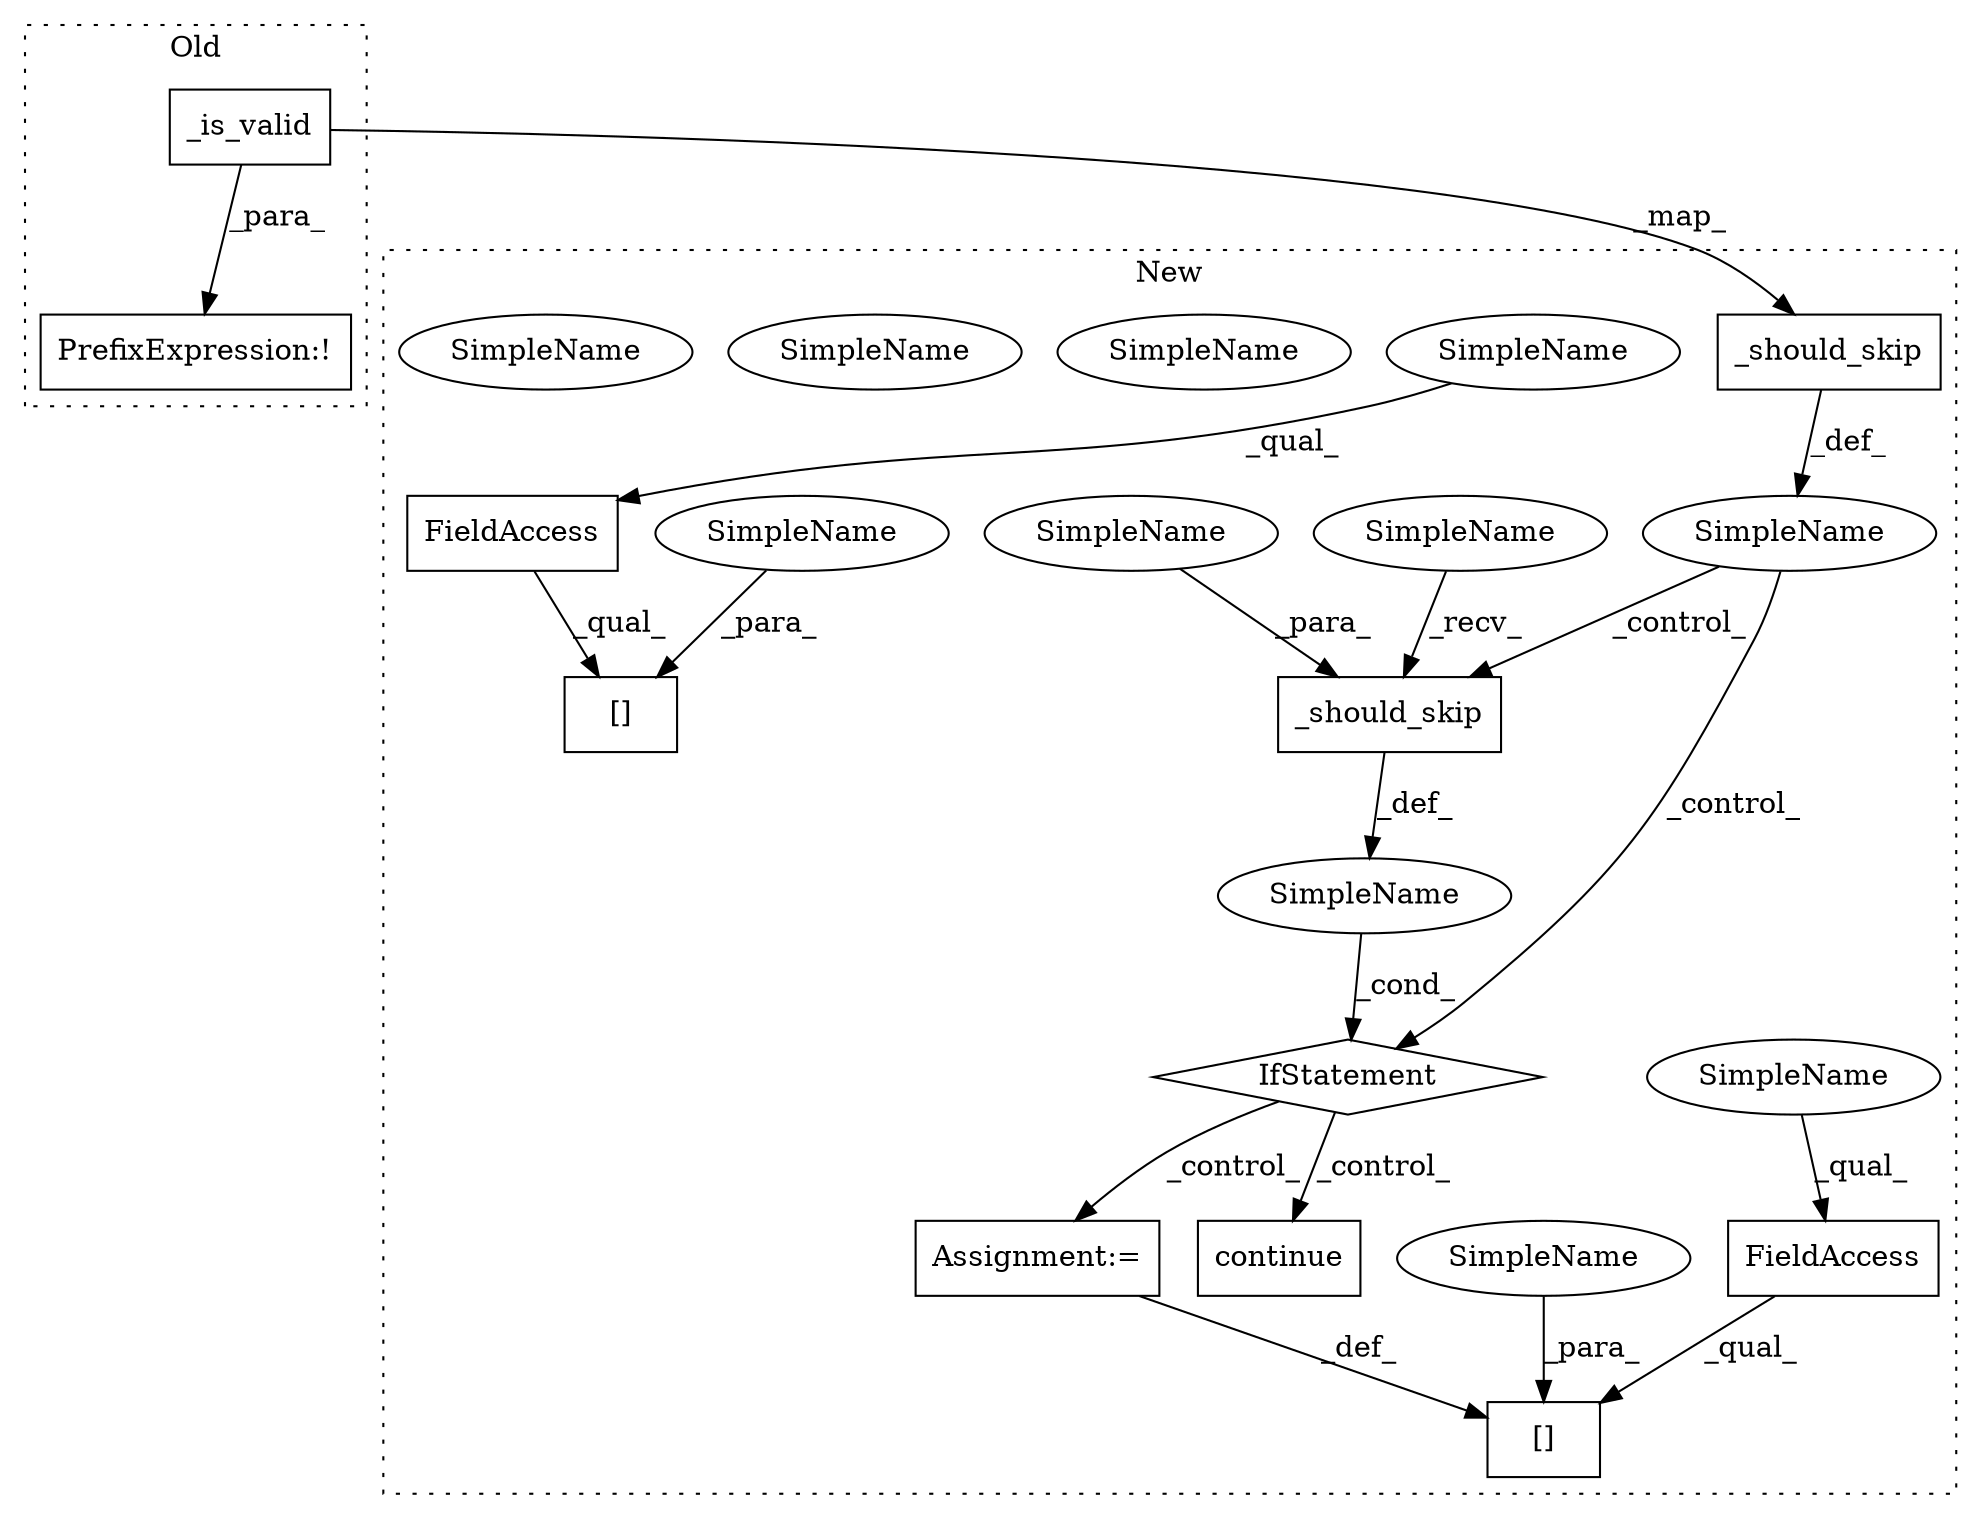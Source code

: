 digraph G {
subgraph cluster0 {
1 [label="_is_valid" a="32" s="3000,3018" l="10,1" shape="box"];
3 [label="PrefixExpression:!" a="38" s="2994" l="1" shape="box"];
label = "Old";
style="dotted";
}
subgraph cluster1 {
2 [label="_should_skip" a="32" s="2999,3020" l="13,1" shape="box"];
4 [label="FieldAccess" a="22" s="3875" l="23" shape="box"];
5 [label="[]" a="2" s="3875,3907" l="24,1" shape="box"];
6 [label="continue" a="18" s="3847" l="9" shape="box"];
7 [label="_should_skip" a="32" s="3811,3832" l="13,1" shape="box"];
8 [label="FieldAccess" a="22" s="3875" l="23" shape="box"];
9 [label="[]" a="2" s="3875,3907" l="24,1" shape="box"];
10 [label="SimpleName" a="42" s="" l="" shape="ellipse"];
11 [label="IfStatement" a="25" s="3802,3833" l="4,2" shape="diamond"];
12 [label="SimpleName" a="42" s="" l="" shape="ellipse"];
13 [label="Assignment:=" a="7" s="3908" l="2" shape="box"];
14 [label="SimpleName" a="42" s="3806" l="4" shape="ellipse"];
15 [label="SimpleName" a="42" s="3875" l="4" shape="ellipse"];
16 [label="SimpleName" a="42" s="3875" l="4" shape="ellipse"];
17 [label="SimpleName" a="42" s="3899" l="8" shape="ellipse"];
18 [label="SimpleName" a="42" s="3899" l="8" shape="ellipse"];
19 [label="SimpleName" a="42" s="3824" l="8" shape="ellipse"];
20 [label="SimpleName" a="42" s="3899" l="8" shape="ellipse"];
21 [label="SimpleName" a="42" s="3899" l="8" shape="ellipse"];
22 [label="SimpleName" a="42" s="3824" l="8" shape="ellipse"];
label = "New";
style="dotted";
}
1 -> 2 [label="_map_"];
1 -> 3 [label="_para_"];
2 -> 12 [label="_def_"];
4 -> 5 [label="_qual_"];
7 -> 10 [label="_def_"];
8 -> 9 [label="_qual_"];
10 -> 11 [label="_cond_"];
11 -> 13 [label="_control_"];
11 -> 6 [label="_control_"];
12 -> 11 [label="_control_"];
12 -> 7 [label="_control_"];
13 -> 5 [label="_def_"];
14 -> 7 [label="_recv_"];
15 -> 4 [label="_qual_"];
16 -> 8 [label="_qual_"];
20 -> 5 [label="_para_"];
21 -> 9 [label="_para_"];
22 -> 7 [label="_para_"];
}